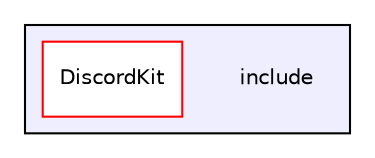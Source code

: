 digraph "include" {
  compound=true
  node [ fontsize="10", fontname="Helvetica"];
  edge [ labelfontsize="10", labelfontname="Helvetica"];
  subgraph clusterdir_d44c64559bbebec7f509842c48db8b23 {
    graph [ bgcolor="#eeeeff", pencolor="black", label="" URL="dir_d44c64559bbebec7f509842c48db8b23.html"];
    dir_d44c64559bbebec7f509842c48db8b23 [shape=plaintext label="include"];
  dir_3b82544024519ceaefbf0b385db19546 [shape=box label="DiscordKit" fillcolor="white" style="filled" color="red" URL="dir_3b82544024519ceaefbf0b385db19546.html"];
  }
}
